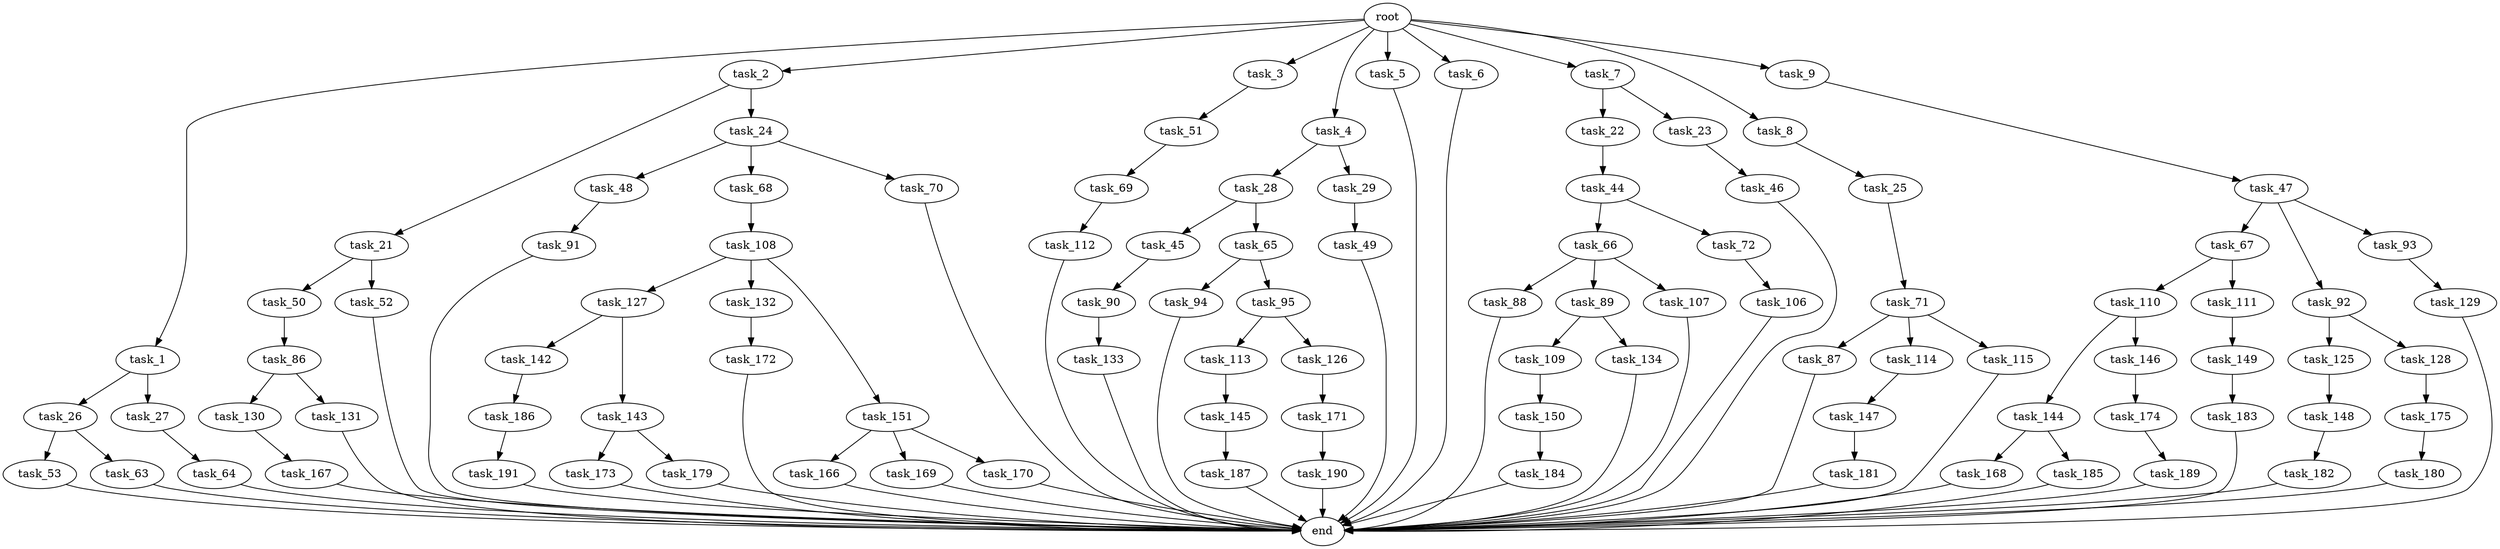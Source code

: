 digraph G {
  root [size="0.000000"];
  task_1 [size="1.024000"];
  task_2 [size="1.024000"];
  task_3 [size="1.024000"];
  task_4 [size="1.024000"];
  task_5 [size="1.024000"];
  task_6 [size="1.024000"];
  task_7 [size="1.024000"];
  task_8 [size="1.024000"];
  task_9 [size="1.024000"];
  task_21 [size="137438953.472000"];
  task_22 [size="214748364.800000"];
  task_23 [size="214748364.800000"];
  task_24 [size="137438953.472000"];
  task_25 [size="137438953.472000"];
  task_26 [size="858993459.200000"];
  task_27 [size="858993459.200000"];
  task_28 [size="858993459.200000"];
  task_29 [size="858993459.200000"];
  task_44 [size="34359738.368000"];
  task_45 [size="34359738.368000"];
  task_46 [size="420906795.008000"];
  task_47 [size="137438953.472000"];
  task_48 [size="420906795.008000"];
  task_49 [size="214748364.800000"];
  task_50 [size="549755813.888000"];
  task_51 [size="420906795.008000"];
  task_52 [size="549755813.888000"];
  task_53 [size="309237645.312000"];
  task_63 [size="309237645.312000"];
  task_64 [size="858993459.200000"];
  task_65 [size="34359738.368000"];
  task_66 [size="695784701.952000"];
  task_67 [size="420906795.008000"];
  task_68 [size="420906795.008000"];
  task_69 [size="695784701.952000"];
  task_70 [size="420906795.008000"];
  task_71 [size="214748364.800000"];
  task_72 [size="695784701.952000"];
  task_86 [size="214748364.800000"];
  task_87 [size="137438953.472000"];
  task_88 [size="214748364.800000"];
  task_89 [size="214748364.800000"];
  task_90 [size="77309411.328000"];
  task_91 [size="137438953.472000"];
  task_92 [size="420906795.008000"];
  task_93 [size="420906795.008000"];
  task_94 [size="420906795.008000"];
  task_95 [size="420906795.008000"];
  task_106 [size="137438953.472000"];
  task_107 [size="214748364.800000"];
  task_108 [size="34359738.368000"];
  task_109 [size="695784701.952000"];
  task_110 [size="214748364.800000"];
  task_111 [size="214748364.800000"];
  task_112 [size="137438953.472000"];
  task_113 [size="695784701.952000"];
  task_114 [size="137438953.472000"];
  task_115 [size="137438953.472000"];
  task_125 [size="695784701.952000"];
  task_126 [size="695784701.952000"];
  task_127 [size="549755813.888000"];
  task_128 [size="695784701.952000"];
  task_129 [size="420906795.008000"];
  task_130 [size="309237645.312000"];
  task_131 [size="309237645.312000"];
  task_132 [size="549755813.888000"];
  task_133 [size="695784701.952000"];
  task_134 [size="695784701.952000"];
  task_142 [size="420906795.008000"];
  task_143 [size="420906795.008000"];
  task_144 [size="77309411.328000"];
  task_145 [size="214748364.800000"];
  task_146 [size="77309411.328000"];
  task_147 [size="34359738.368000"];
  task_148 [size="309237645.312000"];
  task_149 [size="549755813.888000"];
  task_150 [size="137438953.472000"];
  task_151 [size="549755813.888000"];
  task_166 [size="77309411.328000"];
  task_167 [size="420906795.008000"];
  task_168 [size="77309411.328000"];
  task_169 [size="77309411.328000"];
  task_170 [size="77309411.328000"];
  task_171 [size="77309411.328000"];
  task_172 [size="309237645.312000"];
  task_173 [size="214748364.800000"];
  task_174 [size="858993459.200000"];
  task_175 [size="34359738.368000"];
  task_179 [size="214748364.800000"];
  task_180 [size="549755813.888000"];
  task_181 [size="214748364.800000"];
  task_182 [size="549755813.888000"];
  task_183 [size="420906795.008000"];
  task_184 [size="77309411.328000"];
  task_185 [size="77309411.328000"];
  task_186 [size="420906795.008000"];
  task_187 [size="549755813.888000"];
  task_189 [size="549755813.888000"];
  task_190 [size="214748364.800000"];
  task_191 [size="137438953.472000"];
  end [size="0.000000"];

  root -> task_1 [size="1.000000"];
  root -> task_2 [size="1.000000"];
  root -> task_3 [size="1.000000"];
  root -> task_4 [size="1.000000"];
  root -> task_5 [size="1.000000"];
  root -> task_6 [size="1.000000"];
  root -> task_7 [size="1.000000"];
  root -> task_8 [size="1.000000"];
  root -> task_9 [size="1.000000"];
  task_1 -> task_26 [size="838860800.000000"];
  task_1 -> task_27 [size="838860800.000000"];
  task_2 -> task_21 [size="134217728.000000"];
  task_2 -> task_24 [size="134217728.000000"];
  task_3 -> task_51 [size="411041792.000000"];
  task_4 -> task_28 [size="838860800.000000"];
  task_4 -> task_29 [size="838860800.000000"];
  task_5 -> end [size="1.000000"];
  task_6 -> end [size="1.000000"];
  task_7 -> task_22 [size="209715200.000000"];
  task_7 -> task_23 [size="209715200.000000"];
  task_8 -> task_25 [size="134217728.000000"];
  task_9 -> task_47 [size="134217728.000000"];
  task_21 -> task_50 [size="536870912.000000"];
  task_21 -> task_52 [size="536870912.000000"];
  task_22 -> task_44 [size="33554432.000000"];
  task_23 -> task_46 [size="411041792.000000"];
  task_24 -> task_48 [size="411041792.000000"];
  task_24 -> task_68 [size="411041792.000000"];
  task_24 -> task_70 [size="411041792.000000"];
  task_25 -> task_71 [size="209715200.000000"];
  task_26 -> task_53 [size="301989888.000000"];
  task_26 -> task_63 [size="301989888.000000"];
  task_27 -> task_64 [size="838860800.000000"];
  task_28 -> task_45 [size="33554432.000000"];
  task_28 -> task_65 [size="33554432.000000"];
  task_29 -> task_49 [size="209715200.000000"];
  task_44 -> task_66 [size="679477248.000000"];
  task_44 -> task_72 [size="679477248.000000"];
  task_45 -> task_90 [size="75497472.000000"];
  task_46 -> end [size="1.000000"];
  task_47 -> task_67 [size="411041792.000000"];
  task_47 -> task_92 [size="411041792.000000"];
  task_47 -> task_93 [size="411041792.000000"];
  task_48 -> task_91 [size="134217728.000000"];
  task_49 -> end [size="1.000000"];
  task_50 -> task_86 [size="209715200.000000"];
  task_51 -> task_69 [size="679477248.000000"];
  task_52 -> end [size="1.000000"];
  task_53 -> end [size="1.000000"];
  task_63 -> end [size="1.000000"];
  task_64 -> end [size="1.000000"];
  task_65 -> task_94 [size="411041792.000000"];
  task_65 -> task_95 [size="411041792.000000"];
  task_66 -> task_88 [size="209715200.000000"];
  task_66 -> task_89 [size="209715200.000000"];
  task_66 -> task_107 [size="209715200.000000"];
  task_67 -> task_110 [size="209715200.000000"];
  task_67 -> task_111 [size="209715200.000000"];
  task_68 -> task_108 [size="33554432.000000"];
  task_69 -> task_112 [size="134217728.000000"];
  task_70 -> end [size="1.000000"];
  task_71 -> task_87 [size="134217728.000000"];
  task_71 -> task_114 [size="134217728.000000"];
  task_71 -> task_115 [size="134217728.000000"];
  task_72 -> task_106 [size="134217728.000000"];
  task_86 -> task_130 [size="301989888.000000"];
  task_86 -> task_131 [size="301989888.000000"];
  task_87 -> end [size="1.000000"];
  task_88 -> end [size="1.000000"];
  task_89 -> task_109 [size="679477248.000000"];
  task_89 -> task_134 [size="679477248.000000"];
  task_90 -> task_133 [size="679477248.000000"];
  task_91 -> end [size="1.000000"];
  task_92 -> task_125 [size="679477248.000000"];
  task_92 -> task_128 [size="679477248.000000"];
  task_93 -> task_129 [size="411041792.000000"];
  task_94 -> end [size="1.000000"];
  task_95 -> task_113 [size="679477248.000000"];
  task_95 -> task_126 [size="679477248.000000"];
  task_106 -> end [size="1.000000"];
  task_107 -> end [size="1.000000"];
  task_108 -> task_127 [size="536870912.000000"];
  task_108 -> task_132 [size="536870912.000000"];
  task_108 -> task_151 [size="536870912.000000"];
  task_109 -> task_150 [size="134217728.000000"];
  task_110 -> task_144 [size="75497472.000000"];
  task_110 -> task_146 [size="75497472.000000"];
  task_111 -> task_149 [size="536870912.000000"];
  task_112 -> end [size="1.000000"];
  task_113 -> task_145 [size="209715200.000000"];
  task_114 -> task_147 [size="33554432.000000"];
  task_115 -> end [size="1.000000"];
  task_125 -> task_148 [size="301989888.000000"];
  task_126 -> task_171 [size="75497472.000000"];
  task_127 -> task_142 [size="411041792.000000"];
  task_127 -> task_143 [size="411041792.000000"];
  task_128 -> task_175 [size="33554432.000000"];
  task_129 -> end [size="1.000000"];
  task_130 -> task_167 [size="411041792.000000"];
  task_131 -> end [size="1.000000"];
  task_132 -> task_172 [size="301989888.000000"];
  task_133 -> end [size="1.000000"];
  task_134 -> end [size="1.000000"];
  task_142 -> task_186 [size="411041792.000000"];
  task_143 -> task_173 [size="209715200.000000"];
  task_143 -> task_179 [size="209715200.000000"];
  task_144 -> task_168 [size="75497472.000000"];
  task_144 -> task_185 [size="75497472.000000"];
  task_145 -> task_187 [size="536870912.000000"];
  task_146 -> task_174 [size="838860800.000000"];
  task_147 -> task_181 [size="209715200.000000"];
  task_148 -> task_182 [size="536870912.000000"];
  task_149 -> task_183 [size="411041792.000000"];
  task_150 -> task_184 [size="75497472.000000"];
  task_151 -> task_166 [size="75497472.000000"];
  task_151 -> task_169 [size="75497472.000000"];
  task_151 -> task_170 [size="75497472.000000"];
  task_166 -> end [size="1.000000"];
  task_167 -> end [size="1.000000"];
  task_168 -> end [size="1.000000"];
  task_169 -> end [size="1.000000"];
  task_170 -> end [size="1.000000"];
  task_171 -> task_190 [size="209715200.000000"];
  task_172 -> end [size="1.000000"];
  task_173 -> end [size="1.000000"];
  task_174 -> task_189 [size="536870912.000000"];
  task_175 -> task_180 [size="536870912.000000"];
  task_179 -> end [size="1.000000"];
  task_180 -> end [size="1.000000"];
  task_181 -> end [size="1.000000"];
  task_182 -> end [size="1.000000"];
  task_183 -> end [size="1.000000"];
  task_184 -> end [size="1.000000"];
  task_185 -> end [size="1.000000"];
  task_186 -> task_191 [size="134217728.000000"];
  task_187 -> end [size="1.000000"];
  task_189 -> end [size="1.000000"];
  task_190 -> end [size="1.000000"];
  task_191 -> end [size="1.000000"];
}
